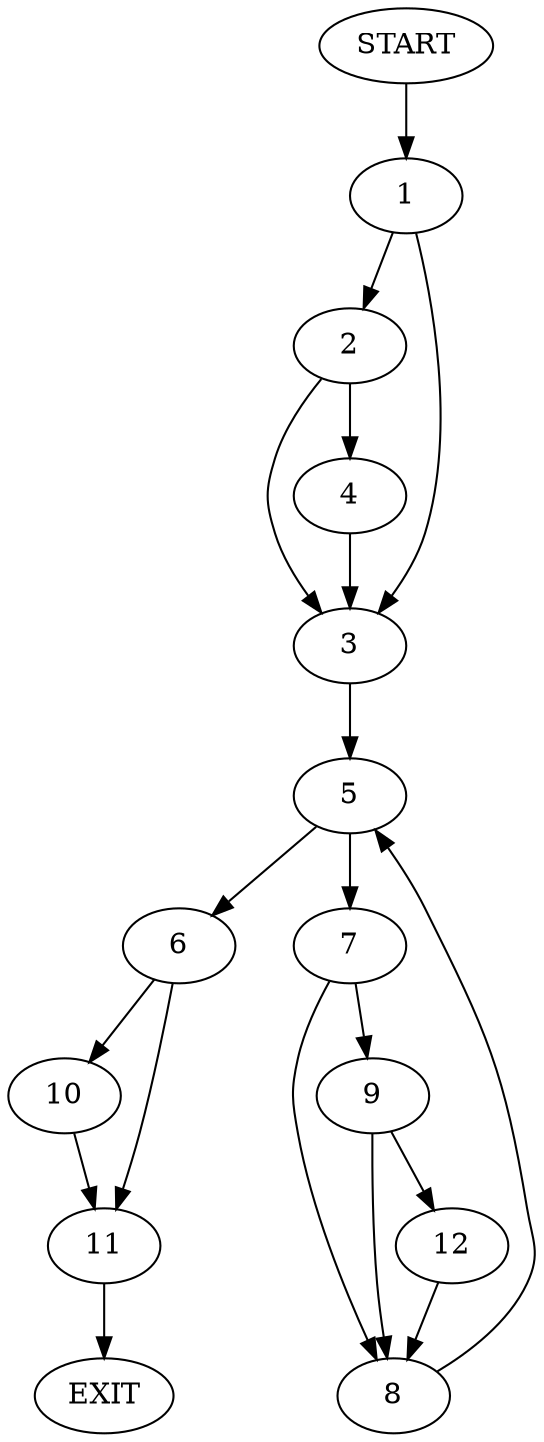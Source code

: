 digraph {
0 [label="START"]
13 [label="EXIT"]
0 -> 1
1 -> 2
1 -> 3
2 -> 4
2 -> 3
3 -> 5
4 -> 3
5 -> 6
5 -> 7
7 -> 8
7 -> 9
6 -> 10
6 -> 11
9 -> 8
9 -> 12
8 -> 5
12 -> 8
11 -> 13
10 -> 11
}
